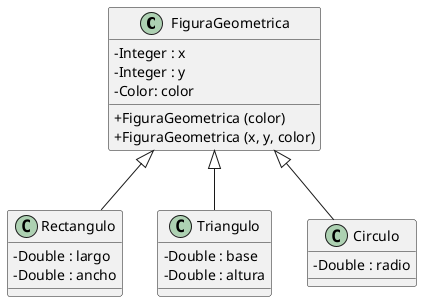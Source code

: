 @startuml

skinparam classAttributeIconSize 0

class FiguraGeometrica {
    - Integer : x
    - Integer : y
    - Color: color
    + FiguraGeometrica (color)
    + FiguraGeometrica (x, y, color)
}

class Rectangulo {
    - Double : largo
    - Double : ancho
}

class Triangulo {
    - Double : base
    - Double : altura
}

class Circulo {
    - Double : radio
}

FiguraGeometrica <|-- Rectangulo
FiguraGeometrica <|-- Triangulo
FiguraGeometrica <|-- Circulo

@enduml
